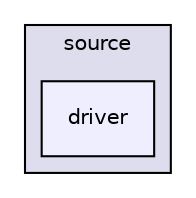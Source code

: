 digraph "source/driver" {
  compound=true
  node [ fontsize="10", fontname="Helvetica"];
  edge [ labelfontsize="10", labelfontname="Helvetica"];
  subgraph clusterdir_b2f33c71d4aa5e7af42a1ca61ff5af1b {
    graph [ bgcolor="#ddddee", pencolor="black", label="source" fontname="Helvetica", fontsize="10", URL="dir_b2f33c71d4aa5e7af42a1ca61ff5af1b.html"]
  dir_994f02ce98b4f4f84e2e327b8cbd211b [shape=box, label="driver", style="filled", fillcolor="#eeeeff", pencolor="black", URL="dir_994f02ce98b4f4f84e2e327b8cbd211b.html"];
  }
}

